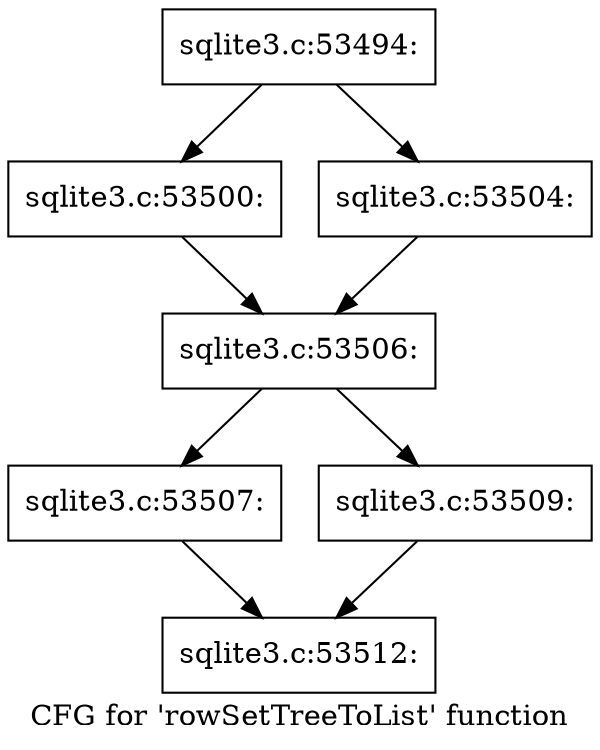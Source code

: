 digraph "CFG for 'rowSetTreeToList' function" {
	label="CFG for 'rowSetTreeToList' function";

	Node0x55c0f8492390 [shape=record,label="{sqlite3.c:53494:}"];
	Node0x55c0f8492390 -> Node0x55c0f8496cc0;
	Node0x55c0f8492390 -> Node0x55c0f8496d60;
	Node0x55c0f8496cc0 [shape=record,label="{sqlite3.c:53500:}"];
	Node0x55c0f8496cc0 -> Node0x55c0f8496d10;
	Node0x55c0f8496d60 [shape=record,label="{sqlite3.c:53504:}"];
	Node0x55c0f8496d60 -> Node0x55c0f8496d10;
	Node0x55c0f8496d10 [shape=record,label="{sqlite3.c:53506:}"];
	Node0x55c0f8496d10 -> Node0x55c0f8497f10;
	Node0x55c0f8496d10 -> Node0x55c0f8497fb0;
	Node0x55c0f8497f10 [shape=record,label="{sqlite3.c:53507:}"];
	Node0x55c0f8497f10 -> Node0x55c0f8497f60;
	Node0x55c0f8497fb0 [shape=record,label="{sqlite3.c:53509:}"];
	Node0x55c0f8497fb0 -> Node0x55c0f8497f60;
	Node0x55c0f8497f60 [shape=record,label="{sqlite3.c:53512:}"];
}
